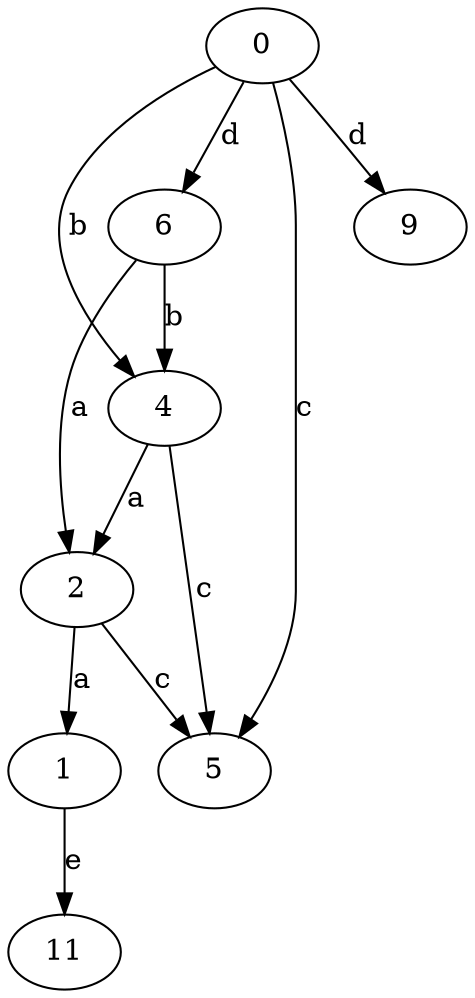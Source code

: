 strict digraph  {
0;
1;
2;
4;
5;
6;
9;
11;
0 -> 4  [label=b];
0 -> 5  [label=c];
0 -> 6  [label=d];
0 -> 9  [label=d];
1 -> 11  [label=e];
2 -> 1  [label=a];
2 -> 5  [label=c];
4 -> 2  [label=a];
4 -> 5  [label=c];
6 -> 2  [label=a];
6 -> 4  [label=b];
}
